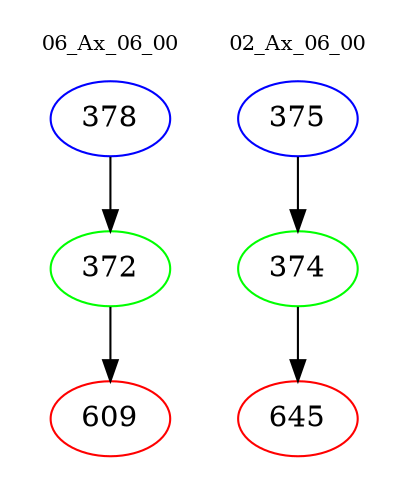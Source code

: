 digraph{
subgraph cluster_0 {
color = white
label = "06_Ax_06_00";
fontsize=10;
T0_378 [label="378", color="blue"]
T0_378 -> T0_372 [color="black"]
T0_372 [label="372", color="green"]
T0_372 -> T0_609 [color="black"]
T0_609 [label="609", color="red"]
}
subgraph cluster_1 {
color = white
label = "02_Ax_06_00";
fontsize=10;
T1_375 [label="375", color="blue"]
T1_375 -> T1_374 [color="black"]
T1_374 [label="374", color="green"]
T1_374 -> T1_645 [color="black"]
T1_645 [label="645", color="red"]
}
}
